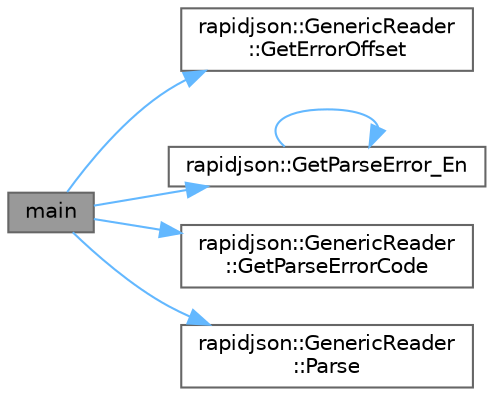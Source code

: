 digraph "main"
{
 // LATEX_PDF_SIZE
  bgcolor="transparent";
  edge [fontname=Helvetica,fontsize=10,labelfontname=Helvetica,labelfontsize=10];
  node [fontname=Helvetica,fontsize=10,shape=box,height=0.2,width=0.4];
  rankdir="LR";
  Node1 [id="Node000001",label="main",height=0.2,width=0.4,color="gray40", fillcolor="grey60", style="filled", fontcolor="black",tooltip=" "];
  Node1 -> Node2 [id="edge1_Node000001_Node000002",color="steelblue1",style="solid",tooltip=" "];
  Node2 [id="Node000002",label="rapidjson::GenericReader\l::GetErrorOffset",height=0.2,width=0.4,color="grey40", fillcolor="white", style="filled",URL="$classrapidjson_1_1_generic_reader.html#ab50019e0a715320f83b7610b83dcef8f",tooltip="Get the position of last parsing error in input, 0 otherwise."];
  Node1 -> Node3 [id="edge2_Node000001_Node000003",color="steelblue1",style="solid",tooltip=" "];
  Node3 [id="Node000003",label="rapidjson::GetParseError_En",height=0.2,width=0.4,color="grey40", fillcolor="white", style="filled",URL="$group___r_a_p_i_d_j_s_o_n___e_r_r_o_r_s.html#gabdd16dafa25c46c240b995135fd66265",tooltip="Maps error code of parsing into error message."];
  Node3 -> Node3 [id="edge3_Node000003_Node000003",color="steelblue1",style="solid",tooltip=" "];
  Node1 -> Node4 [id="edge4_Node000001_Node000004",color="steelblue1",style="solid",tooltip=" "];
  Node4 [id="Node000004",label="rapidjson::GenericReader\l::GetParseErrorCode",height=0.2,width=0.4,color="grey40", fillcolor="white", style="filled",URL="$classrapidjson_1_1_generic_reader.html#a042c621cf745c5ed3a6f5ff9418dd05e",tooltip="Get the ParseErrorCode of last parsing."];
  Node1 -> Node5 [id="edge5_Node000001_Node000005",color="steelblue1",style="solid",tooltip=" "];
  Node5 [id="Node000005",label="rapidjson::GenericReader\l::Parse",height=0.2,width=0.4,color="grey40", fillcolor="white", style="filled",URL="$classrapidjson_1_1_generic_reader.html#ac9c540b77de19661f6f45e04b9b0937b",tooltip="Parse JSON text."];
}
